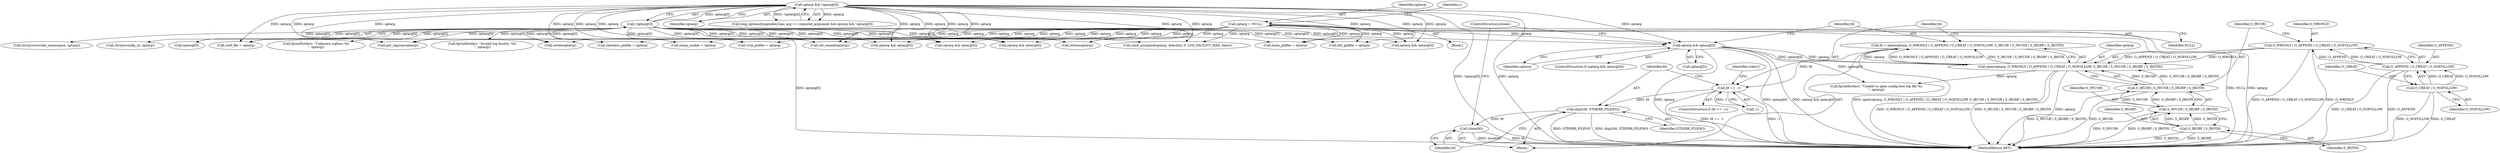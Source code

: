 digraph "0_keepalived_04f2d32871bb3b11d7dc024039952f2fe2750306@API" {
"1000417" [label="(Call,fd = open(optarg, O_WRONLY | O_APPEND | O_CREAT | O_NOFOLLOW, S_IRUSR | S_IWUSR | S_IRGRP | S_IROTH))"];
"1000419" [label="(Call,open(optarg, O_WRONLY | O_APPEND | O_CREAT | O_NOFOLLOW, S_IRUSR | S_IWUSR | S_IRGRP | S_IROTH))"];
"1000410" [label="(Call,optarg && optarg[0])"];
"1000180" [label="(Call,optarg && !optarg[0])"];
"1000182" [label="(Call,!optarg[0])"];
"1000190" [label="(Call,optarg = NULL)"];
"1000421" [label="(Call,O_WRONLY | O_APPEND | O_CREAT | O_NOFOLLOW)"];
"1000423" [label="(Call,O_APPEND | O_CREAT | O_NOFOLLOW)"];
"1000425" [label="(Call,O_CREAT | O_NOFOLLOW)"];
"1000428" [label="(Call,S_IRUSR | S_IWUSR | S_IRGRP | S_IROTH)"];
"1000430" [label="(Call,S_IWUSR | S_IRGRP | S_IROTH)"];
"1000432" [label="(Call,S_IRGRP | S_IROTH)"];
"1000436" [label="(Call,fd == -1)"];
"1000447" [label="(Call,dup2(fd, STDERR_FILENO))"];
"1000450" [label="(Call,close(fd))"];
"1000448" [label="(Identifier,fd)"];
"1000653" [label="(Call,optarg && optarg[0])"];
"1000422" [label="(Identifier,O_WRONLY)"];
"1000180" [label="(Call,optarg && !optarg[0])"];
"1000194" [label="(Identifier,c)"];
"1000438" [label="(Call,-1)"];
"1000420" [label="(Identifier,optarg)"];
"1000520" [label="(Call,optarg && optarg[0])"];
"1000417" [label="(Call,fd = open(optarg, O_WRONLY | O_APPEND | O_CREAT | O_NOFOLLOW, S_IRUSR | S_IWUSR | S_IRGRP | S_IROTH))"];
"1000411" [label="(Identifier,optarg)"];
"1000181" [label="(Identifier,optarg)"];
"1000427" [label="(Identifier,O_NOFOLLOW)"];
"1000434" [label="(Identifier,S_IROTH)"];
"1000354" [label="(Call,optarg && optarg[0])"];
"1000561" [label="(Call,strcpy(config_id, optarg))"];
"1000447" [label="(Call,dup2(fd, STDERR_FILENO))"];
"1000450" [label="(Call,close(fd))"];
"1000436" [label="(Call,fd == -1)"];
"1000191" [label="(Identifier,optarg)"];
"1000426" [label="(Identifier,O_CREAT)"];
"1000421" [label="(Call,O_WRONLY | O_APPEND | O_CREAT | O_NOFOLLOW)"];
"1000544" [label="(Call,strlen(optarg))"];
"1000419" [label="(Call,open(optarg, O_WRONLY | O_APPEND | O_CREAT | O_NOFOLLOW, S_IRUSR | S_IWUSR | S_IRGRP | S_IROTH))"];
"1000576" [label="(Call,fprintf(stderr, \"Unknown sigfunc %s\n\", optarg))"];
"1000412" [label="(Call,optarg[0])"];
"1000449" [label="(Identifier,STDERR_FILENO)"];
"1000485" [label="(Call,checkers_pidfile = optarg)"];
"1000433" [label="(Identifier,S_IRGRP)"];
"1000441" [label="(Call,fprintf(stderr, \"Unable to open config-test log file %s\n\", optarg))"];
"1000435" [label="(ControlStructure,if (fd == -1))"];
"1000501" [label="(Call,bfd_pidfile = optarg)"];
"1000186" [label="(Block,)"];
"1000192" [label="(Identifier,NULL)"];
"1000747" [label="(MethodReturn,RET)"];
"1000558" [label="(Call,strlen(optarg))"];
"1000454" [label="(Call,conf_file = optarg)"];
"1000432" [label="(Call,S_IRGRP | S_IROTH)"];
"1000568" [label="(Call,get_signum(optarg))"];
"1000423" [label="(Call,O_APPEND | O_CREAT | O_NOFOLLOW)"];
"1000451" [label="(Identifier,fd)"];
"1000190" [label="(Call,optarg = NULL)"];
"1000511" [label="(Call,snmp_socket = optarg)"];
"1000409" [label="(ControlStructure,if (optarg && optarg[0]))"];
"1000496" [label="(Call,vrrp_pidfile = optarg)"];
"1000452" [label="(ControlStructure,break;)"];
"1000418" [label="(Identifier,fd)"];
"1000429" [label="(Identifier,S_IRUSR)"];
"1000182" [label="(Call,!optarg[0])"];
"1000172" [label="(Call,long_options[longindex].has_arg == required_argument && optarg && !optarg[0])"];
"1000442" [label="(Identifier,stderr)"];
"1000437" [label="(Identifier,fd)"];
"1000415" [label="(Block,)"];
"1000384" [label="(Call,set_umask(optarg))"];
"1000424" [label="(Identifier,O_APPEND)"];
"1000335" [label="(Call,fprintf(stderr, \"Invalid log facility '%s'\n\", optarg))"];
"1000428" [label="(Call,S_IRUSR | S_IWUSR | S_IRGRP | S_IROTH)"];
"1000431" [label="(Identifier,S_IWUSR)"];
"1000608" [label="(Call,optarg && optarg[0])"];
"1000328" [label="(Call,read_unsigned(optarg, &facility, 0, LOG_FACILITY_MAX, false))"];
"1000480" [label="(Call,main_pidfile = optarg)"];
"1000547" [label="(Call,strcpy(override_namespace, optarg))"];
"1000425" [label="(Call,O_CREAT | O_NOFOLLOW)"];
"1000410" [label="(Call,optarg && optarg[0])"];
"1000183" [label="(Call,optarg[0])"];
"1000430" [label="(Call,S_IWUSR | S_IRGRP | S_IROTH)"];
"1000417" -> "1000415"  [label="AST: "];
"1000417" -> "1000419"  [label="CFG: "];
"1000418" -> "1000417"  [label="AST: "];
"1000419" -> "1000417"  [label="AST: "];
"1000437" -> "1000417"  [label="CFG: "];
"1000417" -> "1000747"  [label="DDG: open(optarg, O_WRONLY | O_APPEND | O_CREAT | O_NOFOLLOW, S_IRUSR | S_IWUSR | S_IRGRP | S_IROTH)"];
"1000419" -> "1000417"  [label="DDG: optarg"];
"1000419" -> "1000417"  [label="DDG: O_WRONLY | O_APPEND | O_CREAT | O_NOFOLLOW"];
"1000419" -> "1000417"  [label="DDG: S_IRUSR | S_IWUSR | S_IRGRP | S_IROTH"];
"1000417" -> "1000436"  [label="DDG: fd"];
"1000419" -> "1000428"  [label="CFG: "];
"1000420" -> "1000419"  [label="AST: "];
"1000421" -> "1000419"  [label="AST: "];
"1000428" -> "1000419"  [label="AST: "];
"1000419" -> "1000747"  [label="DDG: S_IRUSR | S_IWUSR | S_IRGRP | S_IROTH"];
"1000419" -> "1000747"  [label="DDG: optarg"];
"1000419" -> "1000747"  [label="DDG: O_WRONLY | O_APPEND | O_CREAT | O_NOFOLLOW"];
"1000410" -> "1000419"  [label="DDG: optarg"];
"1000410" -> "1000419"  [label="DDG: optarg[0]"];
"1000421" -> "1000419"  [label="DDG: O_WRONLY"];
"1000421" -> "1000419"  [label="DDG: O_APPEND | O_CREAT | O_NOFOLLOW"];
"1000428" -> "1000419"  [label="DDG: S_IRUSR"];
"1000428" -> "1000419"  [label="DDG: S_IWUSR | S_IRGRP | S_IROTH"];
"1000419" -> "1000441"  [label="DDG: optarg"];
"1000410" -> "1000409"  [label="AST: "];
"1000410" -> "1000411"  [label="CFG: "];
"1000410" -> "1000412"  [label="CFG: "];
"1000411" -> "1000410"  [label="AST: "];
"1000412" -> "1000410"  [label="AST: "];
"1000418" -> "1000410"  [label="CFG: "];
"1000452" -> "1000410"  [label="CFG: "];
"1000410" -> "1000747"  [label="DDG: optarg"];
"1000410" -> "1000747"  [label="DDG: optarg[0]"];
"1000410" -> "1000747"  [label="DDG: optarg && optarg[0]"];
"1000180" -> "1000410"  [label="DDG: optarg"];
"1000190" -> "1000410"  [label="DDG: optarg"];
"1000182" -> "1000410"  [label="DDG: optarg[0]"];
"1000410" -> "1000441"  [label="DDG: optarg[0]"];
"1000180" -> "1000172"  [label="AST: "];
"1000180" -> "1000181"  [label="CFG: "];
"1000180" -> "1000182"  [label="CFG: "];
"1000181" -> "1000180"  [label="AST: "];
"1000182" -> "1000180"  [label="AST: "];
"1000172" -> "1000180"  [label="CFG: "];
"1000180" -> "1000747"  [label="DDG: !optarg[0]"];
"1000180" -> "1000747"  [label="DDG: optarg"];
"1000180" -> "1000172"  [label="DDG: optarg"];
"1000180" -> "1000172"  [label="DDG: !optarg[0]"];
"1000182" -> "1000180"  [label="DDG: optarg[0]"];
"1000180" -> "1000328"  [label="DDG: optarg"];
"1000180" -> "1000354"  [label="DDG: optarg"];
"1000180" -> "1000384"  [label="DDG: optarg"];
"1000180" -> "1000454"  [label="DDG: optarg"];
"1000180" -> "1000480"  [label="DDG: optarg"];
"1000180" -> "1000485"  [label="DDG: optarg"];
"1000180" -> "1000496"  [label="DDG: optarg"];
"1000180" -> "1000501"  [label="DDG: optarg"];
"1000180" -> "1000511"  [label="DDG: optarg"];
"1000180" -> "1000520"  [label="DDG: optarg"];
"1000180" -> "1000544"  [label="DDG: optarg"];
"1000180" -> "1000558"  [label="DDG: optarg"];
"1000180" -> "1000568"  [label="DDG: optarg"];
"1000180" -> "1000608"  [label="DDG: optarg"];
"1000180" -> "1000653"  [label="DDG: optarg"];
"1000182" -> "1000183"  [label="CFG: "];
"1000183" -> "1000182"  [label="AST: "];
"1000182" -> "1000747"  [label="DDG: optarg[0]"];
"1000182" -> "1000328"  [label="DDG: optarg[0]"];
"1000182" -> "1000335"  [label="DDG: optarg[0]"];
"1000182" -> "1000354"  [label="DDG: optarg[0]"];
"1000182" -> "1000384"  [label="DDG: optarg[0]"];
"1000182" -> "1000454"  [label="DDG: optarg[0]"];
"1000182" -> "1000480"  [label="DDG: optarg[0]"];
"1000182" -> "1000485"  [label="DDG: optarg[0]"];
"1000182" -> "1000496"  [label="DDG: optarg[0]"];
"1000182" -> "1000501"  [label="DDG: optarg[0]"];
"1000182" -> "1000511"  [label="DDG: optarg[0]"];
"1000182" -> "1000520"  [label="DDG: optarg[0]"];
"1000182" -> "1000544"  [label="DDG: optarg[0]"];
"1000182" -> "1000547"  [label="DDG: optarg[0]"];
"1000182" -> "1000558"  [label="DDG: optarg[0]"];
"1000182" -> "1000561"  [label="DDG: optarg[0]"];
"1000182" -> "1000568"  [label="DDG: optarg[0]"];
"1000182" -> "1000576"  [label="DDG: optarg[0]"];
"1000182" -> "1000608"  [label="DDG: optarg[0]"];
"1000182" -> "1000653"  [label="DDG: optarg[0]"];
"1000190" -> "1000186"  [label="AST: "];
"1000190" -> "1000192"  [label="CFG: "];
"1000191" -> "1000190"  [label="AST: "];
"1000192" -> "1000190"  [label="AST: "];
"1000194" -> "1000190"  [label="CFG: "];
"1000190" -> "1000747"  [label="DDG: optarg"];
"1000190" -> "1000747"  [label="DDG: NULL"];
"1000190" -> "1000328"  [label="DDG: optarg"];
"1000190" -> "1000354"  [label="DDG: optarg"];
"1000190" -> "1000384"  [label="DDG: optarg"];
"1000190" -> "1000454"  [label="DDG: optarg"];
"1000190" -> "1000480"  [label="DDG: optarg"];
"1000190" -> "1000485"  [label="DDG: optarg"];
"1000190" -> "1000496"  [label="DDG: optarg"];
"1000190" -> "1000501"  [label="DDG: optarg"];
"1000190" -> "1000511"  [label="DDG: optarg"];
"1000190" -> "1000520"  [label="DDG: optarg"];
"1000190" -> "1000544"  [label="DDG: optarg"];
"1000190" -> "1000558"  [label="DDG: optarg"];
"1000190" -> "1000568"  [label="DDG: optarg"];
"1000190" -> "1000608"  [label="DDG: optarg"];
"1000190" -> "1000653"  [label="DDG: optarg"];
"1000421" -> "1000423"  [label="CFG: "];
"1000422" -> "1000421"  [label="AST: "];
"1000423" -> "1000421"  [label="AST: "];
"1000429" -> "1000421"  [label="CFG: "];
"1000421" -> "1000747"  [label="DDG: O_APPEND | O_CREAT | O_NOFOLLOW"];
"1000421" -> "1000747"  [label="DDG: O_WRONLY"];
"1000423" -> "1000421"  [label="DDG: O_APPEND"];
"1000423" -> "1000421"  [label="DDG: O_CREAT | O_NOFOLLOW"];
"1000423" -> "1000425"  [label="CFG: "];
"1000424" -> "1000423"  [label="AST: "];
"1000425" -> "1000423"  [label="AST: "];
"1000423" -> "1000747"  [label="DDG: O_CREAT | O_NOFOLLOW"];
"1000423" -> "1000747"  [label="DDG: O_APPEND"];
"1000425" -> "1000423"  [label="DDG: O_CREAT"];
"1000425" -> "1000423"  [label="DDG: O_NOFOLLOW"];
"1000425" -> "1000427"  [label="CFG: "];
"1000426" -> "1000425"  [label="AST: "];
"1000427" -> "1000425"  [label="AST: "];
"1000425" -> "1000747"  [label="DDG: O_NOFOLLOW"];
"1000425" -> "1000747"  [label="DDG: O_CREAT"];
"1000428" -> "1000430"  [label="CFG: "];
"1000429" -> "1000428"  [label="AST: "];
"1000430" -> "1000428"  [label="AST: "];
"1000428" -> "1000747"  [label="DDG: S_IWUSR | S_IRGRP | S_IROTH"];
"1000428" -> "1000747"  [label="DDG: S_IRUSR"];
"1000430" -> "1000428"  [label="DDG: S_IWUSR"];
"1000430" -> "1000428"  [label="DDG: S_IRGRP | S_IROTH"];
"1000430" -> "1000432"  [label="CFG: "];
"1000431" -> "1000430"  [label="AST: "];
"1000432" -> "1000430"  [label="AST: "];
"1000430" -> "1000747"  [label="DDG: S_IRGRP | S_IROTH"];
"1000430" -> "1000747"  [label="DDG: S_IWUSR"];
"1000432" -> "1000430"  [label="DDG: S_IRGRP"];
"1000432" -> "1000430"  [label="DDG: S_IROTH"];
"1000432" -> "1000434"  [label="CFG: "];
"1000433" -> "1000432"  [label="AST: "];
"1000434" -> "1000432"  [label="AST: "];
"1000432" -> "1000747"  [label="DDG: S_IROTH"];
"1000432" -> "1000747"  [label="DDG: S_IRGRP"];
"1000436" -> "1000435"  [label="AST: "];
"1000436" -> "1000438"  [label="CFG: "];
"1000437" -> "1000436"  [label="AST: "];
"1000438" -> "1000436"  [label="AST: "];
"1000442" -> "1000436"  [label="CFG: "];
"1000448" -> "1000436"  [label="CFG: "];
"1000436" -> "1000747"  [label="DDG: fd == -1"];
"1000436" -> "1000747"  [label="DDG: -1"];
"1000438" -> "1000436"  [label="DDG: 1"];
"1000436" -> "1000447"  [label="DDG: fd"];
"1000447" -> "1000415"  [label="AST: "];
"1000447" -> "1000449"  [label="CFG: "];
"1000448" -> "1000447"  [label="AST: "];
"1000449" -> "1000447"  [label="AST: "];
"1000451" -> "1000447"  [label="CFG: "];
"1000447" -> "1000747"  [label="DDG: dup2(fd, STDERR_FILENO)"];
"1000447" -> "1000747"  [label="DDG: STDERR_FILENO"];
"1000447" -> "1000450"  [label="DDG: fd"];
"1000450" -> "1000415"  [label="AST: "];
"1000450" -> "1000451"  [label="CFG: "];
"1000451" -> "1000450"  [label="AST: "];
"1000452" -> "1000450"  [label="CFG: "];
"1000450" -> "1000747"  [label="DDG: close(fd)"];
"1000450" -> "1000747"  [label="DDG: fd"];
}
